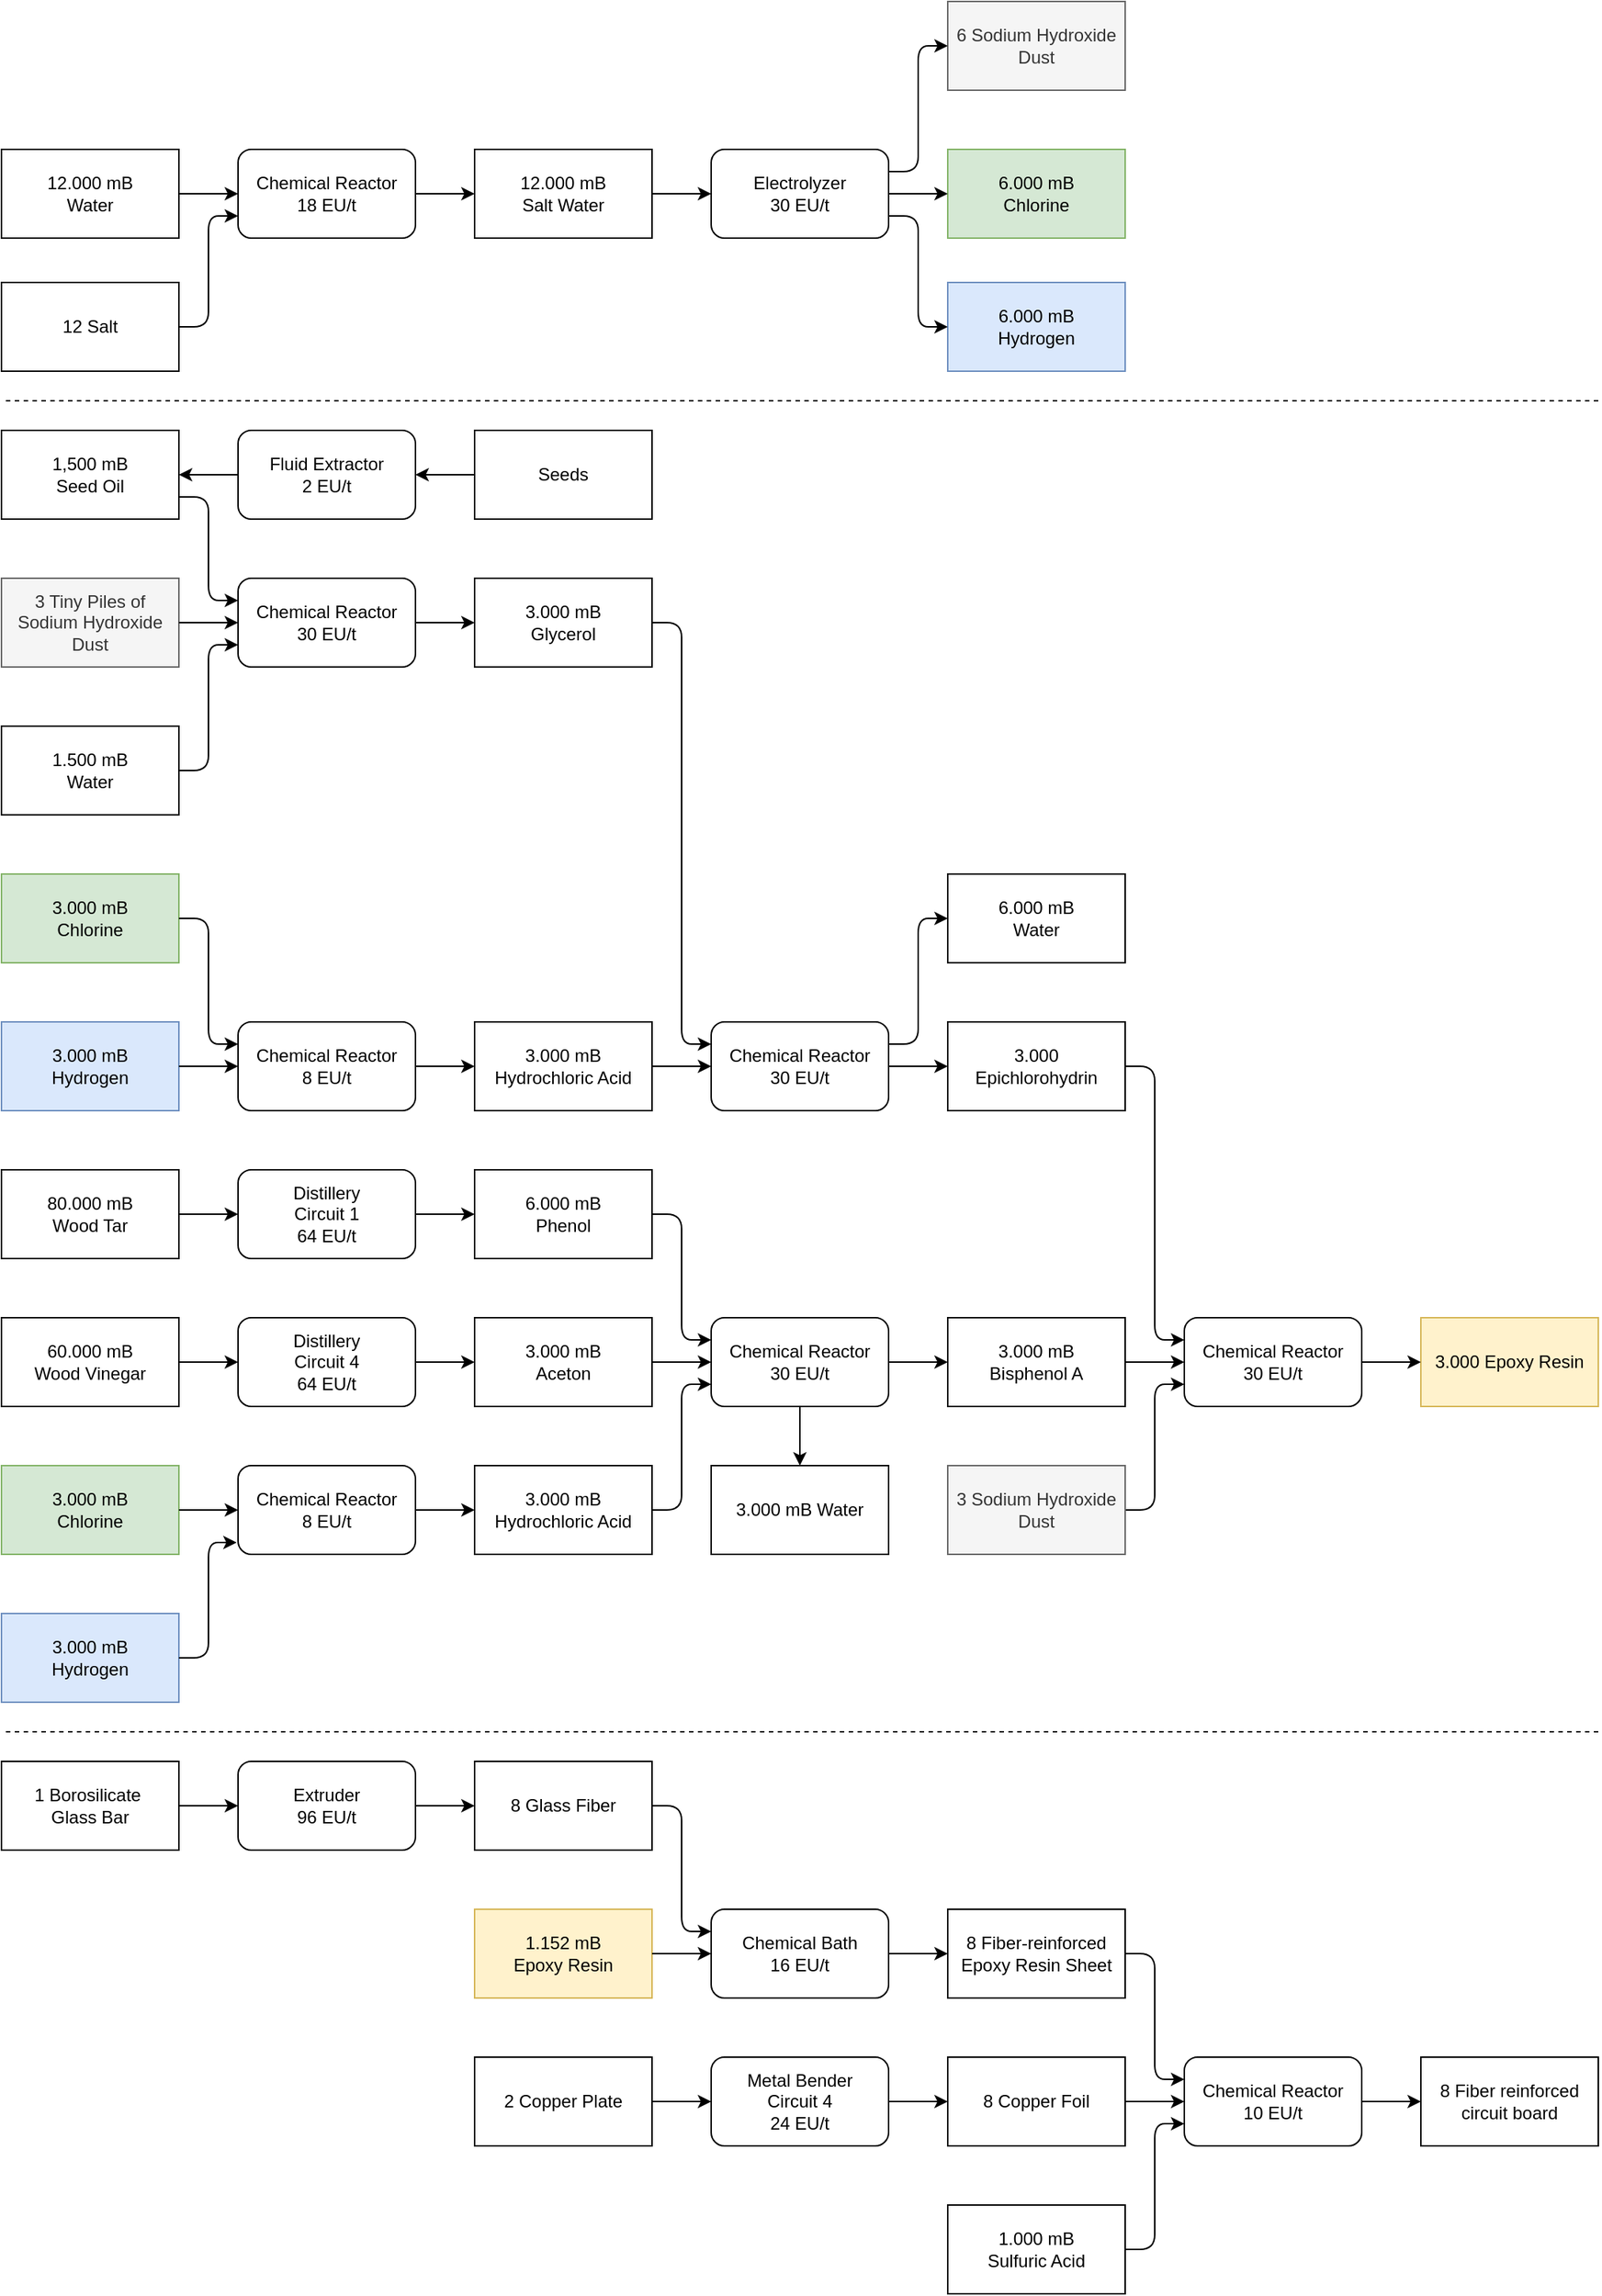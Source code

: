 <mxfile version="10.6.7" type="github"><diagram id="cup8KSqqMXzMamao2o7Q" name="Page-1"><mxGraphModel dx="1962" dy="3074" grid="1" gridSize="10" guides="1" tooltips="1" connect="1" arrows="1" fold="1" page="1" pageScale="1" pageWidth="850" pageHeight="1100" math="0" shadow="0"><root><mxCell id="0"/><mxCell id="1" parent="0"/><mxCell id="2Z4KjC9jofVzAHxDXdhr-1" value="Chemical Reactor&lt;br&gt;10 EU/t&lt;br&gt;" style="rounded=1;whiteSpace=wrap;html=1;" vertex="1" parent="1"><mxGeometry x="600" y="250" width="120" height="60" as="geometry"/></mxCell><mxCell id="2Z4KjC9jofVzAHxDXdhr-2" value="8 Fiber reinforced circuit board" style="rounded=0;whiteSpace=wrap;html=1;" vertex="1" parent="1"><mxGeometry x="760" y="250" width="120" height="60" as="geometry"/></mxCell><mxCell id="2Z4KjC9jofVzAHxDXdhr-3" value="" style="endArrow=classic;html=1;entryX=0;entryY=0.5;entryDx=0;entryDy=0;exitX=1;exitY=0.5;exitDx=0;exitDy=0;" edge="1" parent="1" source="2Z4KjC9jofVzAHxDXdhr-1" target="2Z4KjC9jofVzAHxDXdhr-2"><mxGeometry width="50" height="50" relative="1" as="geometry"><mxPoint x="600" y="370" as="sourcePoint"/><mxPoint x="650" y="320" as="targetPoint"/></mxGeometry></mxCell><mxCell id="2Z4KjC9jofVzAHxDXdhr-4" value="8 Fiber-reinforced Epoxy Resin Sheet" style="rounded=0;whiteSpace=wrap;html=1;" vertex="1" parent="1"><mxGeometry x="440" y="150" width="120" height="60" as="geometry"/></mxCell><mxCell id="2Z4KjC9jofVzAHxDXdhr-5" value="" style="endArrow=classic;html=1;entryX=0;entryY=0.25;entryDx=0;entryDy=0;exitX=1;exitY=0.5;exitDx=0;exitDy=0;edgeStyle=orthogonalEdgeStyle;" edge="1" parent="1" source="2Z4KjC9jofVzAHxDXdhr-4" target="2Z4KjC9jofVzAHxDXdhr-1"><mxGeometry width="50" height="50" relative="1" as="geometry"><mxPoint x="440" y="370" as="sourcePoint"/><mxPoint x="490" y="320" as="targetPoint"/></mxGeometry></mxCell><mxCell id="2Z4KjC9jofVzAHxDXdhr-6" value="8 Copper Foil" style="rounded=0;whiteSpace=wrap;html=1;" vertex="1" parent="1"><mxGeometry x="440" y="250" width="120" height="60" as="geometry"/></mxCell><mxCell id="2Z4KjC9jofVzAHxDXdhr-7" value="" style="endArrow=classic;html=1;entryX=0;entryY=0.5;entryDx=0;entryDy=0;exitX=1;exitY=0.5;exitDx=0;exitDy=0;" edge="1" parent="1" source="2Z4KjC9jofVzAHxDXdhr-6" target="2Z4KjC9jofVzAHxDXdhr-1"><mxGeometry width="50" height="50" relative="1" as="geometry"><mxPoint x="440" y="370" as="sourcePoint"/><mxPoint x="490" y="320" as="targetPoint"/></mxGeometry></mxCell><mxCell id="2Z4KjC9jofVzAHxDXdhr-8" value="1.000 mB &lt;br&gt;Sulfuric Acid" style="rounded=0;whiteSpace=wrap;html=1;" vertex="1" parent="1"><mxGeometry x="440" y="350" width="120" height="60" as="geometry"/></mxCell><mxCell id="2Z4KjC9jofVzAHxDXdhr-9" value="" style="endArrow=classic;html=1;entryX=0;entryY=0.75;entryDx=0;entryDy=0;exitX=1;exitY=0.5;exitDx=0;exitDy=0;edgeStyle=orthogonalEdgeStyle;" edge="1" parent="1" source="2Z4KjC9jofVzAHxDXdhr-8" target="2Z4KjC9jofVzAHxDXdhr-1"><mxGeometry width="50" height="50" relative="1" as="geometry"><mxPoint x="440" y="480" as="sourcePoint"/><mxPoint x="490" y="430" as="targetPoint"/></mxGeometry></mxCell><mxCell id="2Z4KjC9jofVzAHxDXdhr-10" value="Metal Bender&lt;br&gt;Circuit 4&lt;br&gt;24 EU/t&lt;br&gt;" style="rounded=1;whiteSpace=wrap;html=1;" vertex="1" parent="1"><mxGeometry x="280" y="250" width="120" height="60" as="geometry"/></mxCell><mxCell id="2Z4KjC9jofVzAHxDXdhr-11" value="" style="endArrow=classic;html=1;entryX=0;entryY=0.5;entryDx=0;entryDy=0;exitX=1;exitY=0.5;exitDx=0;exitDy=0;" edge="1" parent="1" source="2Z4KjC9jofVzAHxDXdhr-10" target="2Z4KjC9jofVzAHxDXdhr-6"><mxGeometry width="50" height="50" relative="1" as="geometry"><mxPoint x="280" y="480" as="sourcePoint"/><mxPoint x="330" y="430" as="targetPoint"/></mxGeometry></mxCell><mxCell id="2Z4KjC9jofVzAHxDXdhr-12" value="2 Copper Plate" style="rounded=0;whiteSpace=wrap;html=1;" vertex="1" parent="1"><mxGeometry x="120" y="250" width="120" height="60" as="geometry"/></mxCell><mxCell id="2Z4KjC9jofVzAHxDXdhr-13" value="" style="endArrow=classic;html=1;entryX=0;entryY=0.5;entryDx=0;entryDy=0;exitX=1;exitY=0.5;exitDx=0;exitDy=0;" edge="1" parent="1" source="2Z4KjC9jofVzAHxDXdhr-12" target="2Z4KjC9jofVzAHxDXdhr-10"><mxGeometry width="50" height="50" relative="1" as="geometry"><mxPoint x="120" y="480" as="sourcePoint"/><mxPoint x="170" y="430" as="targetPoint"/></mxGeometry></mxCell><mxCell id="2Z4KjC9jofVzAHxDXdhr-14" value="Chemical Bath&lt;br&gt;16 EU/t&lt;br&gt;" style="rounded=1;whiteSpace=wrap;html=1;" vertex="1" parent="1"><mxGeometry x="280" y="150" width="120" height="60" as="geometry"/></mxCell><mxCell id="2Z4KjC9jofVzAHxDXdhr-15" value="" style="endArrow=classic;html=1;entryX=0;entryY=0.5;entryDx=0;entryDy=0;exitX=1;exitY=0.5;exitDx=0;exitDy=0;" edge="1" parent="1" source="2Z4KjC9jofVzAHxDXdhr-14" target="2Z4KjC9jofVzAHxDXdhr-4"><mxGeometry width="50" height="50" relative="1" as="geometry"><mxPoint x="120" y="480" as="sourcePoint"/><mxPoint x="170" y="430" as="targetPoint"/></mxGeometry></mxCell><mxCell id="2Z4KjC9jofVzAHxDXdhr-16" value="1.152 mB &lt;br&gt;Epoxy Resin" style="rounded=0;whiteSpace=wrap;html=1;fillColor=#fff2cc;strokeColor=#d6b656;" vertex="1" parent="1"><mxGeometry x="120" y="150" width="120" height="60" as="geometry"/></mxCell><mxCell id="2Z4KjC9jofVzAHxDXdhr-17" value="8 Glass Fiber" style="rounded=0;whiteSpace=wrap;html=1;" vertex="1" parent="1"><mxGeometry x="120" y="50" width="120" height="60" as="geometry"/></mxCell><mxCell id="2Z4KjC9jofVzAHxDXdhr-18" value="" style="endArrow=classic;html=1;entryX=0;entryY=0.5;entryDx=0;entryDy=0;exitX=1;exitY=0.5;exitDx=0;exitDy=0;" edge="1" parent="1" source="2Z4KjC9jofVzAHxDXdhr-16" target="2Z4KjC9jofVzAHxDXdhr-14"><mxGeometry width="50" height="50" relative="1" as="geometry"><mxPoint x="120" y="480" as="sourcePoint"/><mxPoint x="170" y="430" as="targetPoint"/></mxGeometry></mxCell><mxCell id="2Z4KjC9jofVzAHxDXdhr-19" value="" style="endArrow=classic;html=1;entryX=0;entryY=0.25;entryDx=0;entryDy=0;exitX=1;exitY=0.5;exitDx=0;exitDy=0;edgeStyle=orthogonalEdgeStyle;" edge="1" parent="1" source="2Z4KjC9jofVzAHxDXdhr-17" target="2Z4KjC9jofVzAHxDXdhr-14"><mxGeometry width="50" height="50" relative="1" as="geometry"><mxPoint x="120" y="480" as="sourcePoint"/><mxPoint x="170" y="430" as="targetPoint"/></mxGeometry></mxCell><mxCell id="2Z4KjC9jofVzAHxDXdhr-20" value="Extruder&lt;br&gt;96 EU/t&lt;br&gt;" style="rounded=1;whiteSpace=wrap;html=1;" vertex="1" parent="1"><mxGeometry x="-40" y="50" width="120" height="60" as="geometry"/></mxCell><mxCell id="2Z4KjC9jofVzAHxDXdhr-21" value="" style="endArrow=classic;html=1;entryX=0;entryY=0.5;entryDx=0;entryDy=0;exitX=1;exitY=0.5;exitDx=0;exitDy=0;" edge="1" parent="1" source="2Z4KjC9jofVzAHxDXdhr-20" target="2Z4KjC9jofVzAHxDXdhr-17"><mxGeometry width="50" height="50" relative="1" as="geometry"><mxPoint x="-40" y="480" as="sourcePoint"/><mxPoint x="10" y="430" as="targetPoint"/></mxGeometry></mxCell><mxCell id="2Z4KjC9jofVzAHxDXdhr-22" value="&lt;span&gt;1 Borosilicate&amp;nbsp;&lt;/span&gt;&lt;br&gt;&lt;span&gt;Glass Bar&lt;/span&gt;" style="rounded=0;whiteSpace=wrap;html=1;" vertex="1" parent="1"><mxGeometry x="-200" y="50" width="120" height="60" as="geometry"/></mxCell><mxCell id="2Z4KjC9jofVzAHxDXdhr-23" value="" style="endArrow=classic;html=1;entryX=0;entryY=0.5;entryDx=0;entryDy=0;exitX=1;exitY=0.5;exitDx=0;exitDy=0;" edge="1" parent="1" source="2Z4KjC9jofVzAHxDXdhr-22" target="2Z4KjC9jofVzAHxDXdhr-20"><mxGeometry width="50" height="50" relative="1" as="geometry"><mxPoint x="-200" y="480" as="sourcePoint"/><mxPoint x="-150" y="430" as="targetPoint"/></mxGeometry></mxCell><mxCell id="2Z4KjC9jofVzAHxDXdhr-24" value="3.000 Epoxy Resin" style="rounded=0;whiteSpace=wrap;html=1;fillColor=#fff2cc;strokeColor=#d6b656;" vertex="1" parent="1"><mxGeometry x="760" y="-250" width="120" height="60" as="geometry"/></mxCell><mxCell id="2Z4KjC9jofVzAHxDXdhr-25" value="Chemical Reactor&lt;br&gt;30 EU/t&lt;br&gt;" style="rounded=1;whiteSpace=wrap;html=1;" vertex="1" parent="1"><mxGeometry x="600" y="-250" width="120" height="60" as="geometry"/></mxCell><mxCell id="2Z4KjC9jofVzAHxDXdhr-26" value="6 Sodium Hydroxide Dust" style="rounded=0;whiteSpace=wrap;html=1;fillColor=#f5f5f5;strokeColor=#666666;fontColor=#333333;" vertex="1" parent="1"><mxGeometry x="440" y="-1140" width="120" height="60" as="geometry"/></mxCell><mxCell id="2Z4KjC9jofVzAHxDXdhr-27" value="3.000 mB &lt;br&gt;Bisphenol A" style="rounded=0;whiteSpace=wrap;html=1;" vertex="1" parent="1"><mxGeometry x="440" y="-250" width="120" height="60" as="geometry"/></mxCell><mxCell id="2Z4KjC9jofVzAHxDXdhr-28" value="3.000 &lt;br&gt;Epichlorohydrin" style="rounded=0;whiteSpace=wrap;html=1;" vertex="1" parent="1"><mxGeometry x="440" y="-450" width="120" height="60" as="geometry"/></mxCell><mxCell id="2Z4KjC9jofVzAHxDXdhr-29" value="" style="endArrow=classic;html=1;entryX=0;entryY=0.5;entryDx=0;entryDy=0;exitX=1;exitY=0.5;exitDx=0;exitDy=0;" edge="1" parent="1" source="2Z4KjC9jofVzAHxDXdhr-27" target="2Z4KjC9jofVzAHxDXdhr-25"><mxGeometry width="50" height="50" relative="1" as="geometry"><mxPoint x="-200" y="380" as="sourcePoint"/><mxPoint x="-150" y="330" as="targetPoint"/></mxGeometry></mxCell><mxCell id="2Z4KjC9jofVzAHxDXdhr-30" value="" style="endArrow=classic;html=1;entryX=0;entryY=0.75;entryDx=0;entryDy=0;exitX=1;exitY=0.5;exitDx=0;exitDy=0;edgeStyle=orthogonalEdgeStyle;" edge="1" parent="1" source="2Z4KjC9jofVzAHxDXdhr-78" target="2Z4KjC9jofVzAHxDXdhr-25"><mxGeometry width="50" height="50" relative="1" as="geometry"><mxPoint x="150" y="580" as="sourcePoint"/><mxPoint x="200" y="530" as="targetPoint"/></mxGeometry></mxCell><mxCell id="2Z4KjC9jofVzAHxDXdhr-31" value="" style="endArrow=classic;html=1;entryX=0;entryY=0.25;entryDx=0;entryDy=0;exitX=1;exitY=0.5;exitDx=0;exitDy=0;edgeStyle=orthogonalEdgeStyle;" edge="1" parent="1" source="2Z4KjC9jofVzAHxDXdhr-28" target="2Z4KjC9jofVzAHxDXdhr-25"><mxGeometry width="50" height="50" relative="1" as="geometry"><mxPoint x="270" y="-180" as="sourcePoint"/><mxPoint x="320" y="-230" as="targetPoint"/></mxGeometry></mxCell><mxCell id="2Z4KjC9jofVzAHxDXdhr-32" value="" style="endArrow=classic;html=1;exitX=1;exitY=0.5;exitDx=0;exitDy=0;entryX=0;entryY=0.5;entryDx=0;entryDy=0;" edge="1" parent="1" source="2Z4KjC9jofVzAHxDXdhr-25" target="2Z4KjC9jofVzAHxDXdhr-24"><mxGeometry width="50" height="50" relative="1" as="geometry"><mxPoint x="730" y="-190" as="sourcePoint"/><mxPoint x="780" y="-240" as="targetPoint"/></mxGeometry></mxCell><mxCell id="2Z4KjC9jofVzAHxDXdhr-33" value="Electrolyzer&lt;br&gt;30 EU/t" style="rounded=1;whiteSpace=wrap;html=1;" vertex="1" parent="1"><mxGeometry x="280" y="-1040" width="120" height="60" as="geometry"/></mxCell><mxCell id="2Z4KjC9jofVzAHxDXdhr-34" value="" style="endArrow=classic;html=1;entryX=0;entryY=0.5;entryDx=0;entryDy=0;exitX=1;exitY=0.25;exitDx=0;exitDy=0;edgeStyle=orthogonalEdgeStyle;" edge="1" parent="1" source="2Z4KjC9jofVzAHxDXdhr-33" target="2Z4KjC9jofVzAHxDXdhr-26"><mxGeometry width="50" height="50" relative="1" as="geometry"><mxPoint x="390" y="-920" as="sourcePoint"/><mxPoint x="440" y="-970" as="targetPoint"/></mxGeometry></mxCell><mxCell id="2Z4KjC9jofVzAHxDXdhr-35" value="6.000 mB&lt;br&gt;Chlorine&lt;br&gt;" style="rounded=0;whiteSpace=wrap;html=1;fillColor=#d5e8d4;strokeColor=#82b366;" vertex="1" parent="1"><mxGeometry x="440" y="-1040" width="120" height="60" as="geometry"/></mxCell><mxCell id="2Z4KjC9jofVzAHxDXdhr-39" value="12.000 mB&lt;br&gt;Salt Water&lt;br&gt;" style="rounded=0;whiteSpace=wrap;html=1;" vertex="1" parent="1"><mxGeometry x="120" y="-1040" width="120" height="60" as="geometry"/></mxCell><mxCell id="2Z4KjC9jofVzAHxDXdhr-40" value="" style="endArrow=classic;html=1;entryX=0;entryY=0.5;entryDx=0;entryDy=0;" edge="1" parent="1" source="2Z4KjC9jofVzAHxDXdhr-39" target="2Z4KjC9jofVzAHxDXdhr-33"><mxGeometry width="50" height="50" relative="1" as="geometry"><mxPoint x="260" y="-1070" as="sourcePoint"/><mxPoint x="310" y="-1120" as="targetPoint"/></mxGeometry></mxCell><mxCell id="2Z4KjC9jofVzAHxDXdhr-41" value="Chemical Reactor&lt;br&gt;18 EU/t&lt;br&gt;" style="rounded=1;whiteSpace=wrap;html=1;" vertex="1" parent="1"><mxGeometry x="-40" y="-1040" width="120" height="60" as="geometry"/></mxCell><mxCell id="2Z4KjC9jofVzAHxDXdhr-42" value="" style="endArrow=classic;html=1;entryX=0;entryY=0.5;entryDx=0;entryDy=0;" edge="1" parent="1" source="2Z4KjC9jofVzAHxDXdhr-41" target="2Z4KjC9jofVzAHxDXdhr-39"><mxGeometry width="50" height="50" relative="1" as="geometry"><mxPoint x="-200" y="-410" as="sourcePoint"/><mxPoint x="-150" y="-460" as="targetPoint"/></mxGeometry></mxCell><mxCell id="2Z4KjC9jofVzAHxDXdhr-43" value="12.000 mB&lt;br&gt;Water&lt;br&gt;" style="rounded=0;whiteSpace=wrap;html=1;" vertex="1" parent="1"><mxGeometry x="-200" y="-1040" width="120" height="60" as="geometry"/></mxCell><mxCell id="2Z4KjC9jofVzAHxDXdhr-44" value="12 Salt" style="rounded=0;whiteSpace=wrap;html=1;" vertex="1" parent="1"><mxGeometry x="-200" y="-950" width="120" height="60" as="geometry"/></mxCell><mxCell id="2Z4KjC9jofVzAHxDXdhr-45" value="" style="endArrow=classic;html=1;entryX=0;entryY=0.75;entryDx=0;entryDy=0;exitX=1;exitY=0.5;exitDx=0;exitDy=0;edgeStyle=orthogonalEdgeStyle;" edge="1" parent="1" source="2Z4KjC9jofVzAHxDXdhr-44" target="2Z4KjC9jofVzAHxDXdhr-41"><mxGeometry width="50" height="50" relative="1" as="geometry"><mxPoint x="-10" y="-880" as="sourcePoint"/><mxPoint x="40" y="-930" as="targetPoint"/></mxGeometry></mxCell><mxCell id="2Z4KjC9jofVzAHxDXdhr-46" value="" style="endArrow=classic;html=1;entryX=0;entryY=0.5;entryDx=0;entryDy=0;exitX=1;exitY=0.5;exitDx=0;exitDy=0;" edge="1" parent="1" source="2Z4KjC9jofVzAHxDXdhr-43" target="2Z4KjC9jofVzAHxDXdhr-41"><mxGeometry width="50" height="50" relative="1" as="geometry"><mxPoint x="-200" y="-410" as="sourcePoint"/><mxPoint x="-150" y="-460" as="targetPoint"/></mxGeometry></mxCell><mxCell id="2Z4KjC9jofVzAHxDXdhr-47" value="Chemical Reactor&lt;br&gt;30 EU/t&lt;br&gt;" style="rounded=1;whiteSpace=wrap;html=1;" vertex="1" parent="1"><mxGeometry x="280" y="-250" width="120" height="60" as="geometry"/></mxCell><mxCell id="2Z4KjC9jofVzAHxDXdhr-48" value="3.000 mB Water" style="rounded=0;whiteSpace=wrap;html=1;" vertex="1" parent="1"><mxGeometry x="280" y="-150" width="120" height="60" as="geometry"/></mxCell><mxCell id="2Z4KjC9jofVzAHxDXdhr-49" value="" style="endArrow=classic;html=1;entryX=0.5;entryY=0;entryDx=0;entryDy=0;exitX=0.5;exitY=1;exitDx=0;exitDy=0;" edge="1" parent="1" source="2Z4KjC9jofVzAHxDXdhr-47" target="2Z4KjC9jofVzAHxDXdhr-48"><mxGeometry width="50" height="50" relative="1" as="geometry"><mxPoint x="-200" y="580" as="sourcePoint"/><mxPoint x="-150" y="530" as="targetPoint"/></mxGeometry></mxCell><mxCell id="2Z4KjC9jofVzAHxDXdhr-50" value="" style="endArrow=classic;html=1;entryX=0;entryY=0.5;entryDx=0;entryDy=0;exitX=1;exitY=0.5;exitDx=0;exitDy=0;" edge="1" parent="1" source="2Z4KjC9jofVzAHxDXdhr-47" target="2Z4KjC9jofVzAHxDXdhr-27"><mxGeometry width="50" height="50" relative="1" as="geometry"><mxPoint x="310" y="-280" as="sourcePoint"/><mxPoint x="360" y="-330" as="targetPoint"/></mxGeometry></mxCell><mxCell id="2Z4KjC9jofVzAHxDXdhr-51" value="3.000 mB&lt;br&gt;Aceton&lt;br&gt;" style="rounded=0;whiteSpace=wrap;html=1;" vertex="1" parent="1"><mxGeometry x="120" y="-250" width="120" height="60" as="geometry"/></mxCell><mxCell id="2Z4KjC9jofVzAHxDXdhr-52" value="6.000 mB&lt;br&gt;Phenol&lt;br&gt;" style="rounded=0;whiteSpace=wrap;html=1;" vertex="1" parent="1"><mxGeometry x="120" y="-350" width="120" height="60" as="geometry"/></mxCell><mxCell id="2Z4KjC9jofVzAHxDXdhr-53" value="3.000 mB&lt;br&gt;Hydrochloric Acid&lt;br&gt;" style="rounded=0;whiteSpace=wrap;html=1;" vertex="1" parent="1"><mxGeometry x="120" y="-150" width="120" height="60" as="geometry"/></mxCell><mxCell id="2Z4KjC9jofVzAHxDXdhr-54" value="" style="endArrow=classic;html=1;entryX=0;entryY=0.25;entryDx=0;entryDy=0;exitX=1;exitY=0.5;exitDx=0;exitDy=0;edgeStyle=orthogonalEdgeStyle;" edge="1" parent="1" source="2Z4KjC9jofVzAHxDXdhr-52" target="2Z4KjC9jofVzAHxDXdhr-47"><mxGeometry width="50" height="50" relative="1" as="geometry"><mxPoint x="40" y="-300" as="sourcePoint"/><mxPoint x="90" y="-350" as="targetPoint"/></mxGeometry></mxCell><mxCell id="2Z4KjC9jofVzAHxDXdhr-55" value="" style="endArrow=classic;html=1;entryX=0;entryY=0.5;entryDx=0;entryDy=0;exitX=1;exitY=0.5;exitDx=0;exitDy=0;" edge="1" parent="1" source="2Z4KjC9jofVzAHxDXdhr-51" target="2Z4KjC9jofVzAHxDXdhr-47"><mxGeometry width="50" height="50" relative="1" as="geometry"><mxPoint x="40" y="-200" as="sourcePoint"/><mxPoint x="90" y="-250" as="targetPoint"/></mxGeometry></mxCell><mxCell id="2Z4KjC9jofVzAHxDXdhr-56" value="" style="endArrow=classic;html=1;entryX=0;entryY=0.75;entryDx=0;entryDy=0;exitX=1;exitY=0.5;exitDx=0;exitDy=0;edgeStyle=orthogonalEdgeStyle;" edge="1" parent="1" source="2Z4KjC9jofVzAHxDXdhr-53" target="2Z4KjC9jofVzAHxDXdhr-47"><mxGeometry width="50" height="50" relative="1" as="geometry"><mxPoint x="40" y="-100" as="sourcePoint"/><mxPoint x="90" y="-150" as="targetPoint"/></mxGeometry></mxCell><mxCell id="2Z4KjC9jofVzAHxDXdhr-57" value="Distillery&lt;br&gt;Circuit 1&lt;br&gt;64 EU/t&lt;br&gt;" style="rounded=1;whiteSpace=wrap;html=1;" vertex="1" parent="1"><mxGeometry x="-40" y="-350" width="120" height="60" as="geometry"/></mxCell><mxCell id="2Z4KjC9jofVzAHxDXdhr-58" value="" style="endArrow=classic;html=1;entryX=0;entryY=0.5;entryDx=0;entryDy=0;" edge="1" parent="1" source="2Z4KjC9jofVzAHxDXdhr-57" target="2Z4KjC9jofVzAHxDXdhr-52"><mxGeometry width="50" height="50" relative="1" as="geometry"><mxPoint x="20" y="-380" as="sourcePoint"/><mxPoint x="70" y="-430" as="targetPoint"/></mxGeometry></mxCell><mxCell id="2Z4KjC9jofVzAHxDXdhr-59" value="Distillery&lt;br&gt;Circuit 4&lt;br&gt;64 EU/t&lt;br&gt;" style="rounded=1;whiteSpace=wrap;html=1;" vertex="1" parent="1"><mxGeometry x="-40" y="-250" width="120" height="60" as="geometry"/></mxCell><mxCell id="2Z4KjC9jofVzAHxDXdhr-60" value="60.000 mB&lt;br&gt;Wood Vinegar&lt;br&gt;" style="rounded=0;whiteSpace=wrap;html=1;" vertex="1" parent="1"><mxGeometry x="-200" y="-250" width="120" height="60" as="geometry"/></mxCell><mxCell id="2Z4KjC9jofVzAHxDXdhr-61" value="" style="endArrow=classic;html=1;entryX=0;entryY=0.5;entryDx=0;entryDy=0;exitX=1;exitY=0.5;exitDx=0;exitDy=0;" edge="1" parent="1" source="2Z4KjC9jofVzAHxDXdhr-60" target="2Z4KjC9jofVzAHxDXdhr-59"><mxGeometry width="50" height="50" relative="1" as="geometry"><mxPoint x="-70" y="-110" as="sourcePoint"/><mxPoint x="-20" y="-160" as="targetPoint"/></mxGeometry></mxCell><mxCell id="2Z4KjC9jofVzAHxDXdhr-62" value="" style="endArrow=classic;html=1;entryX=0;entryY=0.5;entryDx=0;entryDy=0;exitX=1;exitY=0.5;exitDx=0;exitDy=0;" edge="1" parent="1" source="2Z4KjC9jofVzAHxDXdhr-59" target="2Z4KjC9jofVzAHxDXdhr-51"><mxGeometry width="50" height="50" relative="1" as="geometry"><mxPoint x="-90" y="-110" as="sourcePoint"/><mxPoint x="-40" y="-160" as="targetPoint"/></mxGeometry></mxCell><mxCell id="2Z4KjC9jofVzAHxDXdhr-63" value="80.000 mB&lt;br&gt;Wood Tar&lt;br&gt;" style="rounded=0;whiteSpace=wrap;html=1;" vertex="1" parent="1"><mxGeometry x="-200" y="-350" width="120" height="60" as="geometry"/></mxCell><mxCell id="2Z4KjC9jofVzAHxDXdhr-64" value="" style="endArrow=classic;html=1;entryX=0;entryY=0.5;entryDx=0;entryDy=0;exitX=1;exitY=0.5;exitDx=0;exitDy=0;" edge="1" parent="1" source="2Z4KjC9jofVzAHxDXdhr-63" target="2Z4KjC9jofVzAHxDXdhr-57"><mxGeometry width="50" height="50" relative="1" as="geometry"><mxPoint x="-140" y="-270" as="sourcePoint"/><mxPoint x="-60" y="-270" as="targetPoint"/></mxGeometry></mxCell><mxCell id="2Z4KjC9jofVzAHxDXdhr-65" value="Chemical Reactor&lt;br&gt;8 EU/t&lt;br&gt;" style="rounded=1;whiteSpace=wrap;html=1;" vertex="1" parent="1"><mxGeometry x="-40" y="-150" width="120" height="60" as="geometry"/></mxCell><mxCell id="2Z4KjC9jofVzAHxDXdhr-66" value="6.000 mB &lt;br&gt;Hydrogen" style="rounded=0;whiteSpace=wrap;html=1;fillColor=#dae8fc;strokeColor=#6c8ebf;" vertex="1" parent="1"><mxGeometry x="440" y="-950" width="120" height="60" as="geometry"/></mxCell><mxCell id="2Z4KjC9jofVzAHxDXdhr-70" value="" style="endArrow=classic;html=1;entryX=0;entryY=0.5;entryDx=0;entryDy=0;exitX=1;exitY=0.5;exitDx=0;exitDy=0;" edge="1" parent="1" source="2Z4KjC9jofVzAHxDXdhr-65" target="2Z4KjC9jofVzAHxDXdhr-53"><mxGeometry width="50" height="50" relative="1" as="geometry"><mxPoint x="-200" y="680" as="sourcePoint"/><mxPoint x="-150" y="630" as="targetPoint"/></mxGeometry></mxCell><mxCell id="2Z4KjC9jofVzAHxDXdhr-71" value="" style="endArrow=classic;html=1;entryX=0;entryY=0.5;entryDx=0;entryDy=0;exitX=1;exitY=0.75;exitDx=0;exitDy=0;edgeStyle=orthogonalEdgeStyle;" edge="1" parent="1" source="2Z4KjC9jofVzAHxDXdhr-33" target="2Z4KjC9jofVzAHxDXdhr-66"><mxGeometry width="50" height="50" relative="1" as="geometry"><mxPoint x="-160" y="-1090" as="sourcePoint"/><mxPoint x="-110" y="-1140" as="targetPoint"/><Array as="points"><mxPoint x="420" y="-995"/><mxPoint x="420" y="-920"/></Array></mxGeometry></mxCell><mxCell id="2Z4KjC9jofVzAHxDXdhr-72" value="" style="endArrow=classic;html=1;entryX=0;entryY=0.5;entryDx=0;entryDy=0;exitX=1;exitY=0.5;exitDx=0;exitDy=0;" edge="1" parent="1" source="2Z4KjC9jofVzAHxDXdhr-33" target="2Z4KjC9jofVzAHxDXdhr-35"><mxGeometry width="50" height="50" relative="1" as="geometry"><mxPoint x="300" y="-920" as="sourcePoint"/><mxPoint x="350" y="-970" as="targetPoint"/></mxGeometry></mxCell><mxCell id="2Z4KjC9jofVzAHxDXdhr-73" value="3.000 mB&lt;br&gt;Chlorine&lt;br&gt;" style="rounded=0;whiteSpace=wrap;html=1;fillColor=#d5e8d4;strokeColor=#82b366;" vertex="1" parent="1"><mxGeometry x="-200" y="-150" width="120" height="60" as="geometry"/></mxCell><mxCell id="2Z4KjC9jofVzAHxDXdhr-75" value="" style="endArrow=classic;html=1;exitX=1;exitY=0.5;exitDx=0;exitDy=0;entryX=0;entryY=0.5;entryDx=0;entryDy=0;" edge="1" parent="1" source="2Z4KjC9jofVzAHxDXdhr-73" target="2Z4KjC9jofVzAHxDXdhr-65"><mxGeometry width="50" height="50" relative="1" as="geometry"><mxPoint as="sourcePoint"/><mxPoint x="50" y="-50" as="targetPoint"/></mxGeometry></mxCell><mxCell id="2Z4KjC9jofVzAHxDXdhr-76" value="3.000 mB &lt;br&gt;Hydrogen" style="rounded=0;whiteSpace=wrap;html=1;fillColor=#dae8fc;strokeColor=#6c8ebf;" vertex="1" parent="1"><mxGeometry x="-200" y="-50" width="120" height="60" as="geometry"/></mxCell><mxCell id="2Z4KjC9jofVzAHxDXdhr-77" value="" style="endArrow=classic;html=1;exitX=1;exitY=0.5;exitDx=0;exitDy=0;entryX=-0.008;entryY=0.867;entryDx=0;entryDy=0;entryPerimeter=0;edgeStyle=orthogonalEdgeStyle;" edge="1" parent="1" source="2Z4KjC9jofVzAHxDXdhr-76" target="2Z4KjC9jofVzAHxDXdhr-65"><mxGeometry width="50" height="50" relative="1" as="geometry"><mxPoint x="-50" y="10" as="sourcePoint"/><mxPoint y="-40" as="targetPoint"/></mxGeometry></mxCell><mxCell id="2Z4KjC9jofVzAHxDXdhr-78" value="3 Sodium Hydroxide Dust" style="rounded=0;whiteSpace=wrap;html=1;fillColor=#f5f5f5;strokeColor=#666666;fontColor=#333333;" vertex="1" parent="1"><mxGeometry x="440" y="-150" width="120" height="60" as="geometry"/></mxCell><mxCell id="2Z4KjC9jofVzAHxDXdhr-79" value="" style="endArrow=none;dashed=1;html=1;" edge="1" parent="1"><mxGeometry width="50" height="50" relative="1" as="geometry"><mxPoint x="880" y="30" as="sourcePoint"/><mxPoint x="-200" y="30" as="targetPoint"/></mxGeometry></mxCell><mxCell id="2Z4KjC9jofVzAHxDXdhr-80" value="" style="endArrow=none;dashed=1;html=1;" edge="1" parent="1"><mxGeometry width="50" height="50" relative="1" as="geometry"><mxPoint x="880" y="-870" as="sourcePoint"/><mxPoint x="-200" y="-870" as="targetPoint"/></mxGeometry></mxCell><mxCell id="2Z4KjC9jofVzAHxDXdhr-81" value="3.000 mB&lt;br&gt;Hydrochloric Acid&lt;br&gt;" style="rounded=0;whiteSpace=wrap;html=1;" vertex="1" parent="1"><mxGeometry x="120" y="-450" width="120" height="60" as="geometry"/></mxCell><mxCell id="2Z4KjC9jofVzAHxDXdhr-82" value="Chemical Reactor&lt;br&gt;8 EU/t&lt;br&gt;" style="rounded=1;whiteSpace=wrap;html=1;" vertex="1" parent="1"><mxGeometry x="-40" y="-450" width="120" height="60" as="geometry"/></mxCell><mxCell id="2Z4KjC9jofVzAHxDXdhr-83" value="" style="endArrow=classic;html=1;entryX=0;entryY=0.5;entryDx=0;entryDy=0;exitX=1;exitY=0.5;exitDx=0;exitDy=0;" edge="1" parent="1" source="2Z4KjC9jofVzAHxDXdhr-82" target="2Z4KjC9jofVzAHxDXdhr-81"><mxGeometry width="50" height="50" relative="1" as="geometry"><mxPoint x="-200" y="380" as="sourcePoint"/><mxPoint x="-150" y="330" as="targetPoint"/></mxGeometry></mxCell><mxCell id="2Z4KjC9jofVzAHxDXdhr-84" value="3.000 mB&lt;br&gt;Chlorine&lt;br&gt;" style="rounded=0;whiteSpace=wrap;html=1;fillColor=#d5e8d4;strokeColor=#82b366;" vertex="1" parent="1"><mxGeometry x="-200" y="-550" width="120" height="60" as="geometry"/></mxCell><mxCell id="2Z4KjC9jofVzAHxDXdhr-85" value="" style="endArrow=classic;html=1;exitX=1;exitY=0.5;exitDx=0;exitDy=0;entryX=0;entryY=0.25;entryDx=0;entryDy=0;edgeStyle=orthogonalEdgeStyle;" edge="1" parent="1" source="2Z4KjC9jofVzAHxDXdhr-84" target="2Z4KjC9jofVzAHxDXdhr-82"><mxGeometry width="50" height="50" relative="1" as="geometry"><mxPoint y="-400" as="sourcePoint"/><mxPoint x="50" y="-450" as="targetPoint"/></mxGeometry></mxCell><mxCell id="2Z4KjC9jofVzAHxDXdhr-86" value="3.000 mB &lt;br&gt;Hydrogen" style="rounded=0;whiteSpace=wrap;html=1;fillColor=#dae8fc;strokeColor=#6c8ebf;" vertex="1" parent="1"><mxGeometry x="-200" y="-450" width="120" height="60" as="geometry"/></mxCell><mxCell id="2Z4KjC9jofVzAHxDXdhr-87" value="" style="endArrow=classic;html=1;exitX=1;exitY=0.5;exitDx=0;exitDy=0;entryX=0;entryY=0.5;entryDx=0;entryDy=0;edgeStyle=orthogonalEdgeStyle;" edge="1" parent="1" source="2Z4KjC9jofVzAHxDXdhr-86" target="2Z4KjC9jofVzAHxDXdhr-82"><mxGeometry width="50" height="50" relative="1" as="geometry"><mxPoint x="-50" y="-390" as="sourcePoint"/><mxPoint y="-440" as="targetPoint"/></mxGeometry></mxCell><mxCell id="2Z4KjC9jofVzAHxDXdhr-88" value="Chemical Reactor&lt;br&gt;30 EU/t&lt;br&gt;" style="rounded=1;whiteSpace=wrap;html=1;" vertex="1" parent="1"><mxGeometry x="280" y="-450" width="120" height="60" as="geometry"/></mxCell><mxCell id="2Z4KjC9jofVzAHxDXdhr-89" value="" style="endArrow=classic;html=1;entryX=0;entryY=0.5;entryDx=0;entryDy=0;exitX=1;exitY=0.5;exitDx=0;exitDy=0;" edge="1" parent="1" source="2Z4KjC9jofVzAHxDXdhr-81" target="2Z4KjC9jofVzAHxDXdhr-88"><mxGeometry width="50" height="50" relative="1" as="geometry"><mxPoint x="160" y="-280" as="sourcePoint"/><mxPoint x="210" y="-330" as="targetPoint"/></mxGeometry></mxCell><mxCell id="2Z4KjC9jofVzAHxDXdhr-90" value="" style="endArrow=classic;html=1;entryX=0;entryY=0.5;entryDx=0;entryDy=0;exitX=1;exitY=0.5;exitDx=0;exitDy=0;" edge="1" parent="1" source="2Z4KjC9jofVzAHxDXdhr-88" target="2Z4KjC9jofVzAHxDXdhr-28"><mxGeometry width="50" height="50" relative="1" as="geometry"><mxPoint x="340" y="-280" as="sourcePoint"/><mxPoint x="390" y="-330" as="targetPoint"/></mxGeometry></mxCell><mxCell id="2Z4KjC9jofVzAHxDXdhr-91" value="3.000 mB&lt;br&gt;Glycerol&lt;br&gt;" style="rounded=0;whiteSpace=wrap;html=1;" vertex="1" parent="1"><mxGeometry x="120" y="-750" width="120" height="60" as="geometry"/></mxCell><mxCell id="2Z4KjC9jofVzAHxDXdhr-93" value="" style="endArrow=classic;html=1;entryX=0;entryY=0.25;entryDx=0;entryDy=0;exitX=1;exitY=0.5;exitDx=0;exitDy=0;edgeStyle=orthogonalEdgeStyle;" edge="1" parent="1" source="2Z4KjC9jofVzAHxDXdhr-91" target="2Z4KjC9jofVzAHxDXdhr-88"><mxGeometry width="50" height="50" relative="1" as="geometry"><mxPoint x="250" y="-530" as="sourcePoint"/><mxPoint x="300" y="-580" as="targetPoint"/></mxGeometry></mxCell><mxCell id="2Z4KjC9jofVzAHxDXdhr-94" value="6.000 mB&lt;br&gt;Water&lt;br&gt;" style="rounded=0;whiteSpace=wrap;html=1;" vertex="1" parent="1"><mxGeometry x="440" y="-550" width="120" height="60" as="geometry"/></mxCell><mxCell id="2Z4KjC9jofVzAHxDXdhr-96" value="" style="endArrow=classic;html=1;entryX=0;entryY=0.5;entryDx=0;entryDy=0;exitX=1;exitY=0.25;exitDx=0;exitDy=0;edgeStyle=orthogonalEdgeStyle;" edge="1" parent="1" source="2Z4KjC9jofVzAHxDXdhr-88" target="2Z4KjC9jofVzAHxDXdhr-94"><mxGeometry width="50" height="50" relative="1" as="geometry"><mxPoint x="350" y="-490" as="sourcePoint"/><mxPoint x="400" y="-540" as="targetPoint"/></mxGeometry></mxCell><mxCell id="2Z4KjC9jofVzAHxDXdhr-97" value="1.500 mB&lt;br&gt;Water&lt;br&gt;" style="rounded=0;whiteSpace=wrap;html=1;" vertex="1" parent="1"><mxGeometry x="-200" y="-650" width="120" height="60" as="geometry"/></mxCell><mxCell id="2Z4KjC9jofVzAHxDXdhr-98" value="1,500 mB&lt;br&gt;Seed Oil&lt;br&gt;" style="rounded=0;whiteSpace=wrap;html=1;" vertex="1" parent="1"><mxGeometry x="-200" y="-850" width="120" height="60" as="geometry"/></mxCell><mxCell id="2Z4KjC9jofVzAHxDXdhr-99" value="3 Tiny Piles of&lt;br&gt;Sodium Hydroxide&lt;br&gt;Dust&lt;br&gt;" style="rounded=0;whiteSpace=wrap;html=1;fillColor=#f5f5f5;strokeColor=#666666;fontColor=#333333;" vertex="1" parent="1"><mxGeometry x="-200" y="-750" width="120" height="60" as="geometry"/></mxCell><mxCell id="2Z4KjC9jofVzAHxDXdhr-100" value="Chemical Reactor&lt;br&gt;30 EU/t&lt;br&gt;" style="rounded=1;whiteSpace=wrap;html=1;" vertex="1" parent="1"><mxGeometry x="-40" y="-750" width="120" height="60" as="geometry"/></mxCell><mxCell id="2Z4KjC9jofVzAHxDXdhr-104" value="" style="endArrow=classic;html=1;exitX=1;exitY=0.5;exitDx=0;exitDy=0;entryX=0;entryY=0.75;entryDx=0;entryDy=0;edgeStyle=orthogonalEdgeStyle;" edge="1" parent="1" source="2Z4KjC9jofVzAHxDXdhr-97" target="2Z4KjC9jofVzAHxDXdhr-100"><mxGeometry width="50" height="50" relative="1" as="geometry"><mxPoint x="50" y="-810" as="sourcePoint"/><mxPoint x="100" y="-860" as="targetPoint"/></mxGeometry></mxCell><mxCell id="2Z4KjC9jofVzAHxDXdhr-105" value="" style="endArrow=classic;html=1;exitX=1;exitY=0.5;exitDx=0;exitDy=0;entryX=0;entryY=0.5;entryDx=0;entryDy=0;" edge="1" parent="1" source="2Z4KjC9jofVzAHxDXdhr-100" target="2Z4KjC9jofVzAHxDXdhr-91"><mxGeometry width="50" height="50" relative="1" as="geometry"><mxPoint x="60" y="-780" as="sourcePoint"/><mxPoint x="110" y="-830" as="targetPoint"/></mxGeometry></mxCell><mxCell id="2Z4KjC9jofVzAHxDXdhr-106" value="" style="endArrow=classic;html=1;exitX=1;exitY=0.5;exitDx=0;exitDy=0;" edge="1" parent="1" source="2Z4KjC9jofVzAHxDXdhr-99" target="2Z4KjC9jofVzAHxDXdhr-100"><mxGeometry width="50" height="50" relative="1" as="geometry"><mxPoint x="-160" y="-780" as="sourcePoint"/><mxPoint x="-110" y="-830" as="targetPoint"/></mxGeometry></mxCell><mxCell id="2Z4KjC9jofVzAHxDXdhr-108" value="" style="endArrow=classic;html=1;exitX=1;exitY=0.75;exitDx=0;exitDy=0;entryX=0;entryY=0.25;entryDx=0;entryDy=0;edgeStyle=orthogonalEdgeStyle;" edge="1" parent="1" source="2Z4KjC9jofVzAHxDXdhr-98" target="2Z4KjC9jofVzAHxDXdhr-100"><mxGeometry width="50" height="50" relative="1" as="geometry"><mxPoint x="20" y="-780" as="sourcePoint"/><mxPoint x="70" y="-830" as="targetPoint"/></mxGeometry></mxCell><mxCell id="2Z4KjC9jofVzAHxDXdhr-109" value="Fluid Extractor&lt;br&gt;2 EU/t&lt;br&gt;" style="rounded=1;whiteSpace=wrap;html=1;" vertex="1" parent="1"><mxGeometry x="-40" y="-850" width="120" height="60" as="geometry"/></mxCell><mxCell id="2Z4KjC9jofVzAHxDXdhr-110" value="Seeds" style="rounded=0;whiteSpace=wrap;html=1;" vertex="1" parent="1"><mxGeometry x="120" y="-850" width="120" height="60" as="geometry"/></mxCell><mxCell id="2Z4KjC9jofVzAHxDXdhr-112" value="" style="endArrow=classic;html=1;exitX=0;exitY=0.5;exitDx=0;exitDy=0;entryX=1;entryY=0.5;entryDx=0;entryDy=0;" edge="1" parent="1" source="2Z4KjC9jofVzAHxDXdhr-110" target="2Z4KjC9jofVzAHxDXdhr-109"><mxGeometry width="50" height="50" relative="1" as="geometry"><mxPoint x="410" y="-780" as="sourcePoint"/><mxPoint x="460" y="-830" as="targetPoint"/></mxGeometry></mxCell><mxCell id="2Z4KjC9jofVzAHxDXdhr-113" value="" style="endArrow=classic;html=1;exitX=0;exitY=0.5;exitDx=0;exitDy=0;entryX=1;entryY=0.5;entryDx=0;entryDy=0;" edge="1" parent="1" source="2Z4KjC9jofVzAHxDXdhr-109" target="2Z4KjC9jofVzAHxDXdhr-98"><mxGeometry width="50" height="50" relative="1" as="geometry"><mxPoint x="390" y="-740" as="sourcePoint"/><mxPoint x="440" y="-790" as="targetPoint"/></mxGeometry></mxCell></root></mxGraphModel></diagram></mxfile>
